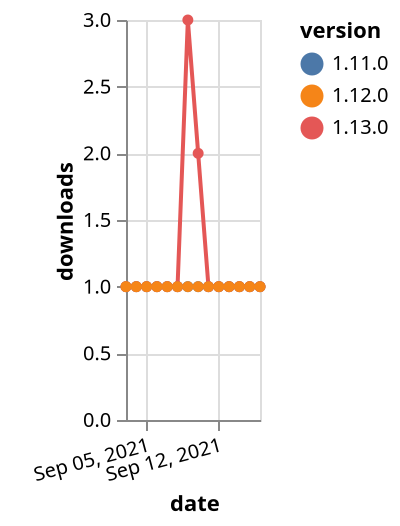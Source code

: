 {"$schema": "https://vega.github.io/schema/vega-lite/v5.json", "description": "A simple bar chart with embedded data.", "data": {"values": [{"date": "2021-09-03", "total": 204, "delta": 1, "version": "1.11.0"}, {"date": "2021-09-04", "total": 205, "delta": 1, "version": "1.11.0"}, {"date": "2021-09-05", "total": 206, "delta": 1, "version": "1.11.0"}, {"date": "2021-09-06", "total": 207, "delta": 1, "version": "1.11.0"}, {"date": "2021-09-07", "total": 208, "delta": 1, "version": "1.11.0"}, {"date": "2021-09-08", "total": 209, "delta": 1, "version": "1.11.0"}, {"date": "2021-09-09", "total": 210, "delta": 1, "version": "1.11.0"}, {"date": "2021-09-10", "total": 211, "delta": 1, "version": "1.11.0"}, {"date": "2021-09-11", "total": 212, "delta": 1, "version": "1.11.0"}, {"date": "2021-09-12", "total": 213, "delta": 1, "version": "1.11.0"}, {"date": "2021-09-13", "total": 214, "delta": 1, "version": "1.11.0"}, {"date": "2021-09-14", "total": 215, "delta": 1, "version": "1.11.0"}, {"date": "2021-09-15", "total": 216, "delta": 1, "version": "1.11.0"}, {"date": "2021-09-16", "total": 217, "delta": 1, "version": "1.11.0"}, {"date": "2021-09-03", "total": 274, "delta": 1, "version": "1.13.0"}, {"date": "2021-09-04", "total": 275, "delta": 1, "version": "1.13.0"}, {"date": "2021-09-05", "total": 276, "delta": 1, "version": "1.13.0"}, {"date": "2021-09-06", "total": 277, "delta": 1, "version": "1.13.0"}, {"date": "2021-09-07", "total": 278, "delta": 1, "version": "1.13.0"}, {"date": "2021-09-08", "total": 279, "delta": 1, "version": "1.13.0"}, {"date": "2021-09-09", "total": 282, "delta": 3, "version": "1.13.0"}, {"date": "2021-09-10", "total": 284, "delta": 2, "version": "1.13.0"}, {"date": "2021-09-11", "total": 285, "delta": 1, "version": "1.13.0"}, {"date": "2021-09-12", "total": 286, "delta": 1, "version": "1.13.0"}, {"date": "2021-09-13", "total": 287, "delta": 1, "version": "1.13.0"}, {"date": "2021-09-14", "total": 288, "delta": 1, "version": "1.13.0"}, {"date": "2021-09-15", "total": 289, "delta": 1, "version": "1.13.0"}, {"date": "2021-09-16", "total": 290, "delta": 1, "version": "1.13.0"}, {"date": "2021-09-03", "total": 181, "delta": 1, "version": "1.12.0"}, {"date": "2021-09-04", "total": 182, "delta": 1, "version": "1.12.0"}, {"date": "2021-09-05", "total": 183, "delta": 1, "version": "1.12.0"}, {"date": "2021-09-06", "total": 184, "delta": 1, "version": "1.12.0"}, {"date": "2021-09-07", "total": 185, "delta": 1, "version": "1.12.0"}, {"date": "2021-09-08", "total": 186, "delta": 1, "version": "1.12.0"}, {"date": "2021-09-09", "total": 187, "delta": 1, "version": "1.12.0"}, {"date": "2021-09-10", "total": 188, "delta": 1, "version": "1.12.0"}, {"date": "2021-09-11", "total": 189, "delta": 1, "version": "1.12.0"}, {"date": "2021-09-12", "total": 190, "delta": 1, "version": "1.12.0"}, {"date": "2021-09-13", "total": 191, "delta": 1, "version": "1.12.0"}, {"date": "2021-09-14", "total": 192, "delta": 1, "version": "1.12.0"}, {"date": "2021-09-15", "total": 193, "delta": 1, "version": "1.12.0"}, {"date": "2021-09-16", "total": 194, "delta": 1, "version": "1.12.0"}]}, "width": "container", "mark": {"type": "line", "point": {"filled": true}}, "encoding": {"x": {"field": "date", "type": "temporal", "timeUnit": "yearmonthdate", "title": "date", "axis": {"labelAngle": -15}}, "y": {"field": "delta", "type": "quantitative", "title": "downloads"}, "color": {"field": "version", "type": "nominal"}, "tooltip": {"field": "delta"}}}